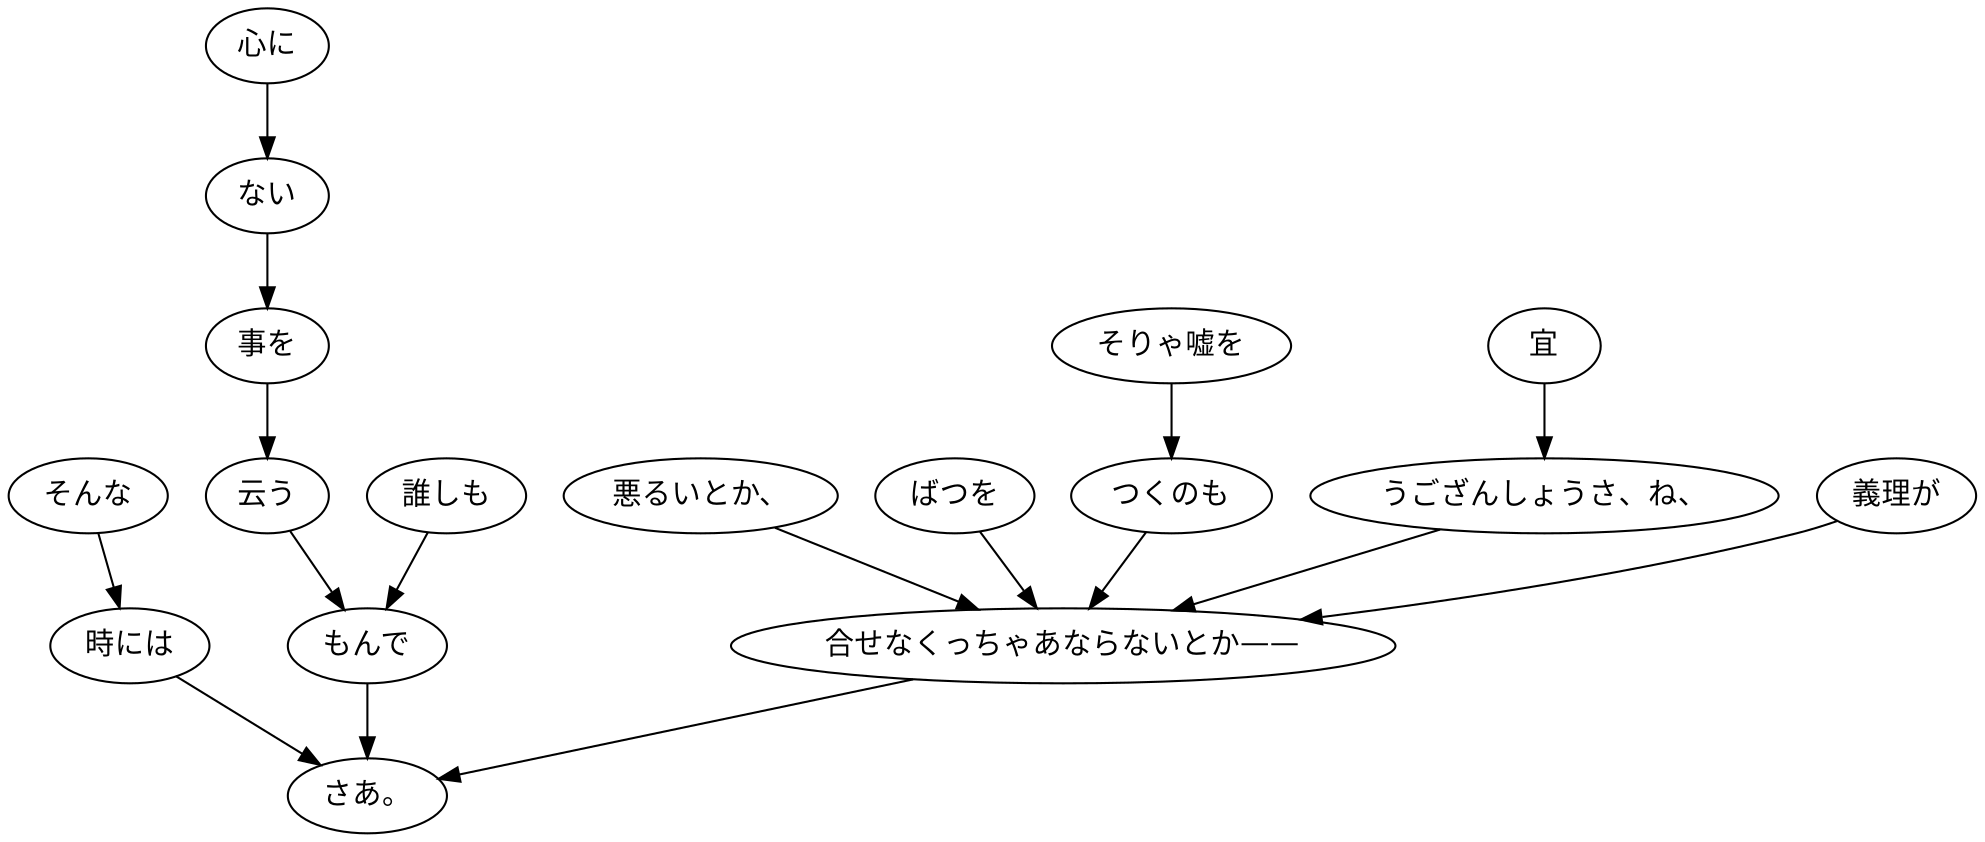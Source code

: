 digraph graph2130 {
	node0 [label="そりゃ嘘を"];
	node1 [label="つくのも"];
	node2 [label="宜"];
	node3 [label="うござんしょうさ、ね、"];
	node4 [label="義理が"];
	node5 [label="悪るいとか、"];
	node6 [label="ばつを"];
	node7 [label="合せなくっちゃあならないとか——"];
	node8 [label="そんな"];
	node9 [label="時には"];
	node10 [label="誰しも"];
	node11 [label="心に"];
	node12 [label="ない"];
	node13 [label="事を"];
	node14 [label="云う"];
	node15 [label="もんで"];
	node16 [label="さあ。"];
	node0 -> node1;
	node1 -> node7;
	node2 -> node3;
	node3 -> node7;
	node4 -> node7;
	node5 -> node7;
	node6 -> node7;
	node7 -> node16;
	node8 -> node9;
	node9 -> node16;
	node10 -> node15;
	node11 -> node12;
	node12 -> node13;
	node13 -> node14;
	node14 -> node15;
	node15 -> node16;
}
